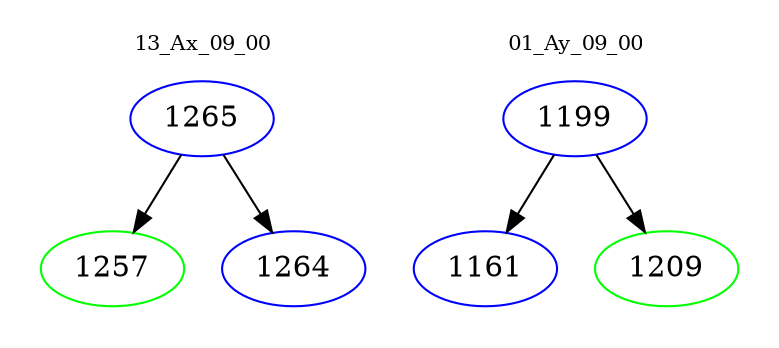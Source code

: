 digraph{
subgraph cluster_0 {
color = white
label = "13_Ax_09_00";
fontsize=10;
T0_1265 [label="1265", color="blue"]
T0_1265 -> T0_1257 [color="black"]
T0_1257 [label="1257", color="green"]
T0_1265 -> T0_1264 [color="black"]
T0_1264 [label="1264", color="blue"]
}
subgraph cluster_1 {
color = white
label = "01_Ay_09_00";
fontsize=10;
T1_1199 [label="1199", color="blue"]
T1_1199 -> T1_1161 [color="black"]
T1_1161 [label="1161", color="blue"]
T1_1199 -> T1_1209 [color="black"]
T1_1209 [label="1209", color="green"]
}
}
